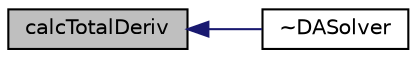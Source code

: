 digraph "calcTotalDeriv"
{
  bgcolor="transparent";
  edge [fontname="Helvetica",fontsize="10",labelfontname="Helvetica",labelfontsize="10"];
  node [fontname="Helvetica",fontsize="10",shape=record];
  rankdir="LR";
  Node124 [label="calcTotalDeriv",height=0.2,width=0.4,color="black", fillcolor="grey75", style="filled", fontcolor="black"];
  Node124 -> Node125 [dir="back",color="midnightblue",fontsize="10",style="solid",fontname="Helvetica"];
  Node125 [label="~DASolver",height=0.2,width=0.4,color="black",URL="$classFoam_1_1DASolver.html#a12ec2b74f32a1640660356872d86a0aa"];
}
